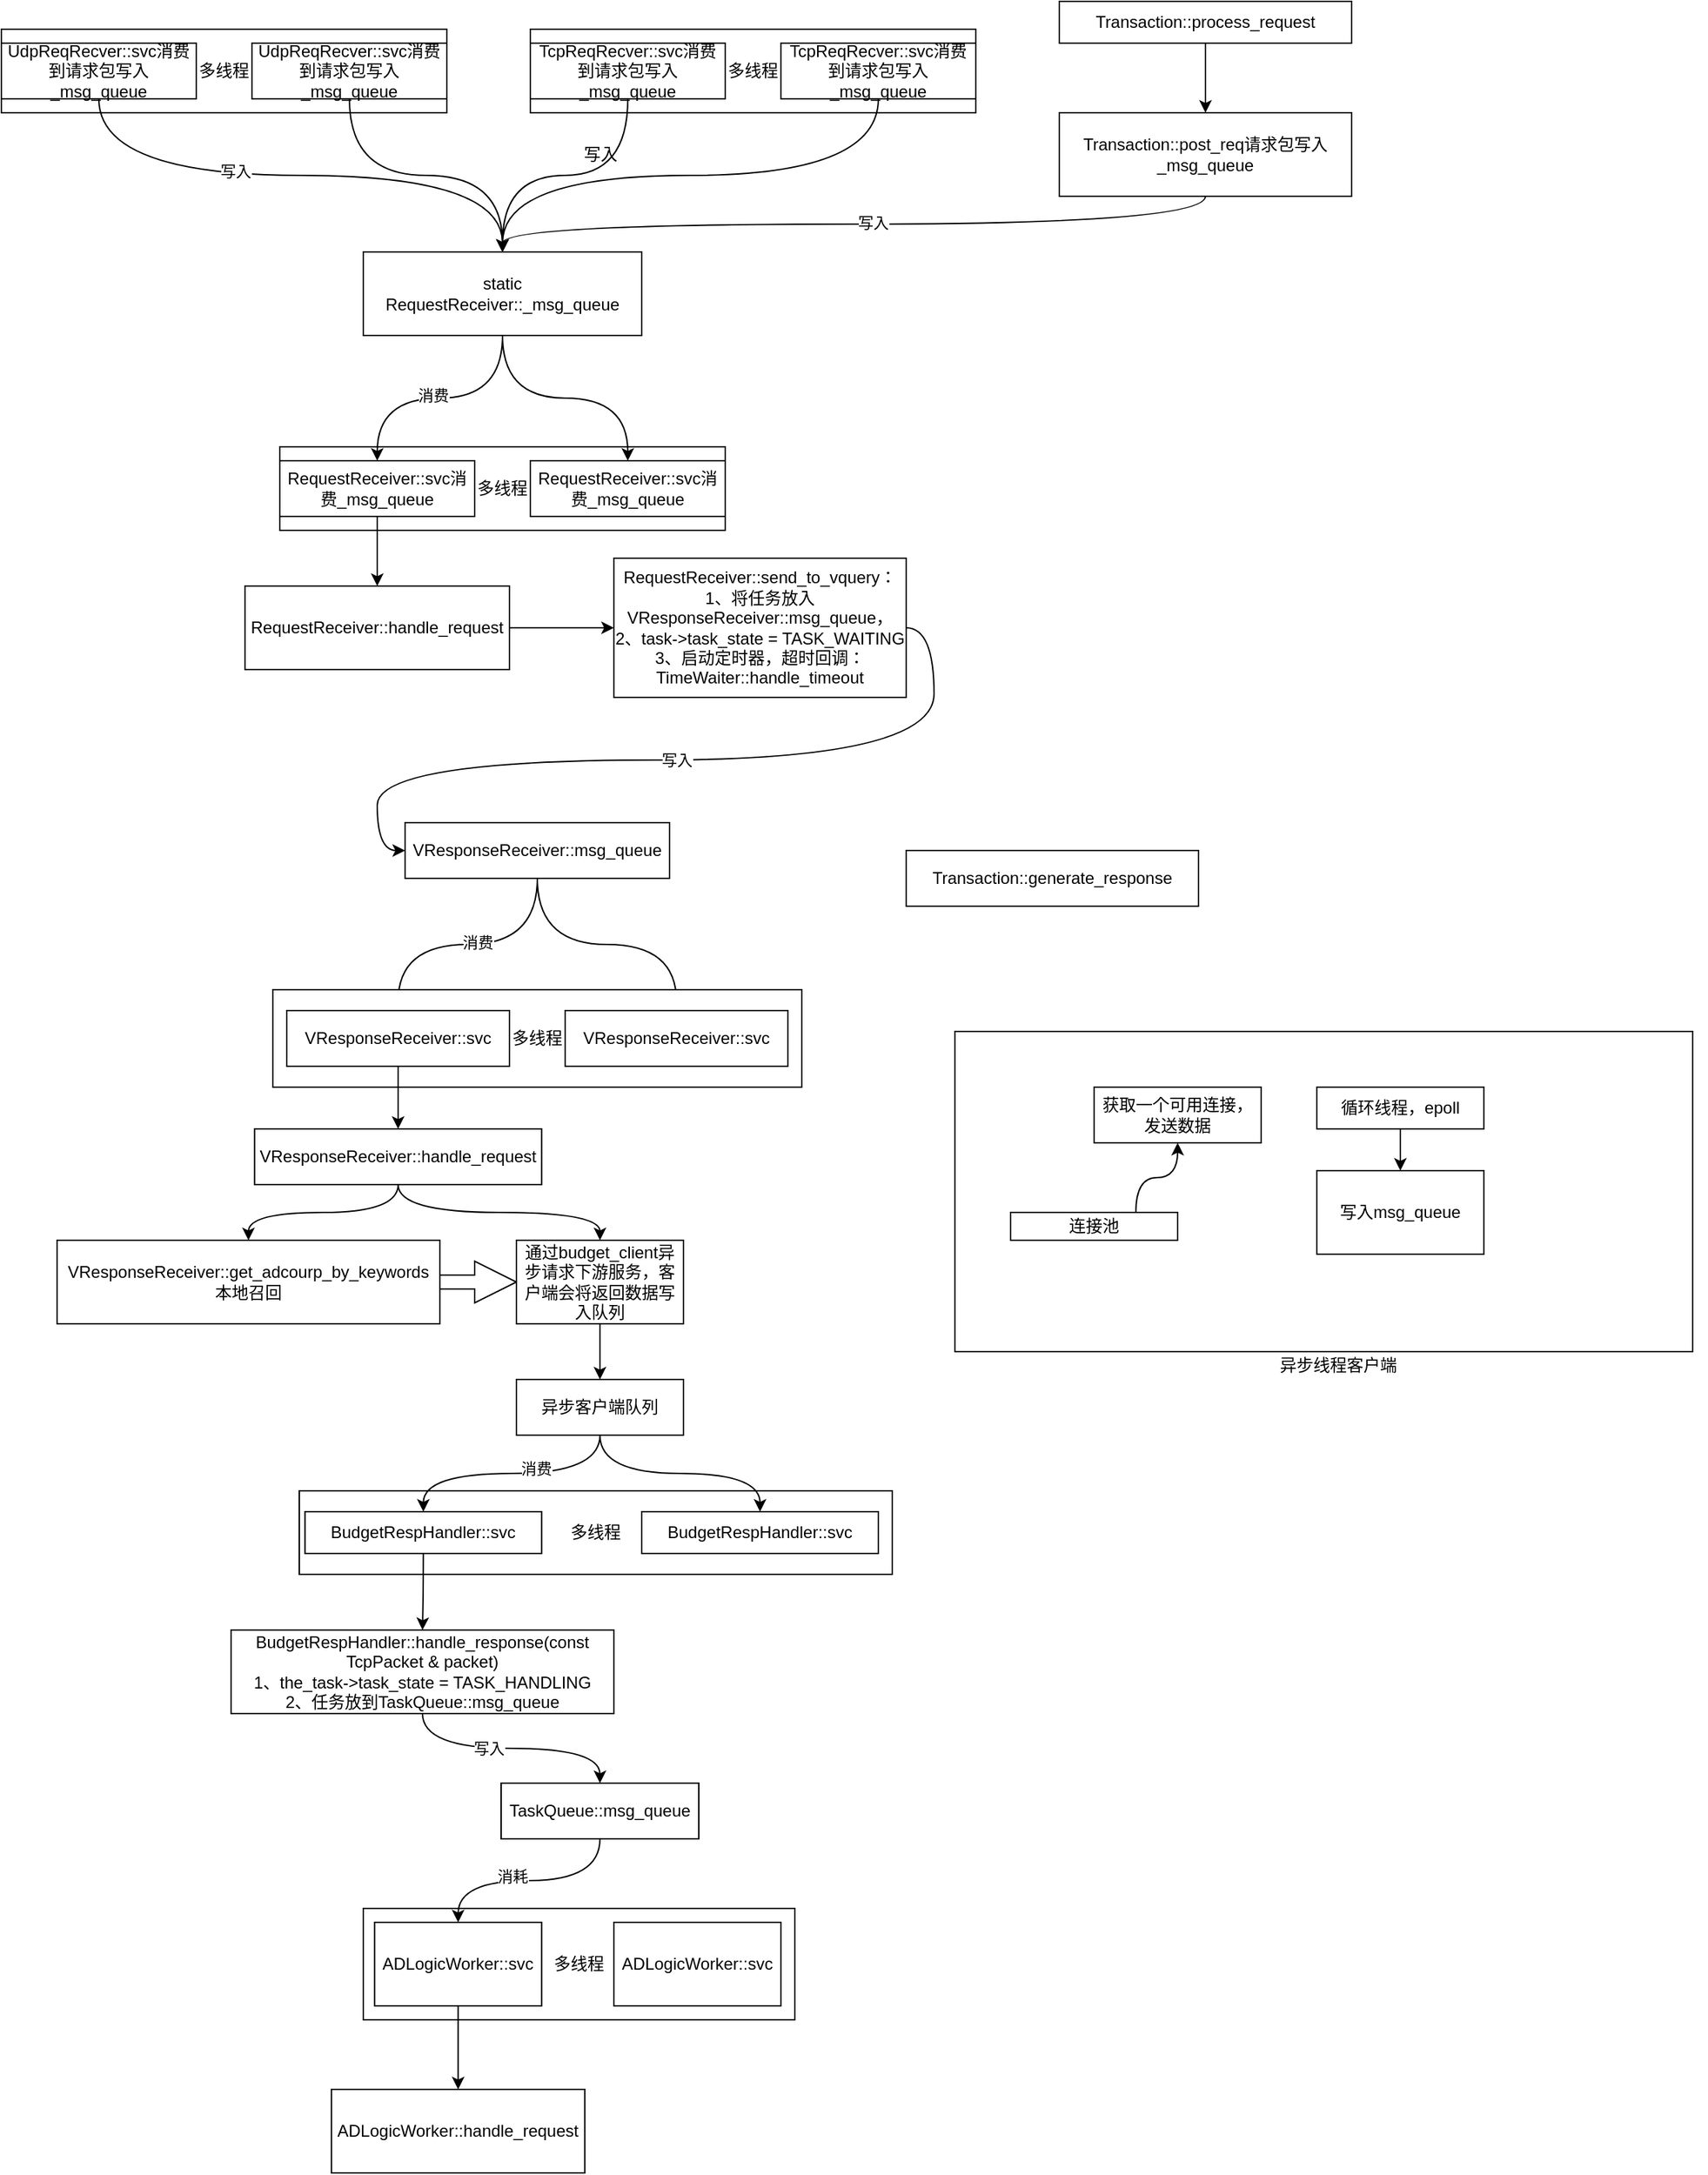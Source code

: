 <mxfile version="14.4.8" type="github">
  <diagram id="Fx6QwXPEPjkp4uTv7rv2" name="Page-1">
    <mxGraphModel dx="896" dy="589" grid="1" gridSize="10" guides="1" tooltips="1" connect="1" arrows="1" fold="1" page="1" pageScale="1" pageWidth="827" pageHeight="1169" math="0" shadow="0">
      <root>
        <mxCell id="0" />
        <mxCell id="1" parent="0" />
        <mxCell id="l63RFpIyNxdFcm16ISzL-68" value="多线程" style="rounded=0;whiteSpace=wrap;html=1;" vertex="1" parent="1">
          <mxGeometry x="340" y="1380" width="310" height="80" as="geometry" />
        </mxCell>
        <mxCell id="l63RFpIyNxdFcm16ISzL-56" value="多线程" style="rounded=0;whiteSpace=wrap;html=1;" vertex="1" parent="1">
          <mxGeometry x="294" y="1080" width="426" height="60" as="geometry" />
        </mxCell>
        <mxCell id="QAB3ZG7SXURi5DL-X-3B-6" value="多线程" style="rounded=0;whiteSpace=wrap;html=1;" parent="1" vertex="1">
          <mxGeometry x="280" y="330" width="320" height="60" as="geometry" />
        </mxCell>
        <mxCell id="l63RFpIyNxdFcm16ISzL-9" style="edgeStyle=orthogonalEdgeStyle;curved=1;rounded=0;orthogonalLoop=1;jettySize=auto;html=1;exitX=0.5;exitY=1;exitDx=0;exitDy=0;entryX=0.5;entryY=0;entryDx=0;entryDy=0;" edge="1" parent="1" source="4TioFEiaBnjqGTt7mtC3-1" target="l63RFpIyNxdFcm16ISzL-8">
          <mxGeometry relative="1" as="geometry" />
        </mxCell>
        <mxCell id="4TioFEiaBnjqGTt7mtC3-1" value="RequestReceiver::svc消费_msg_queue" style="rounded=0;whiteSpace=wrap;html=1;" parent="1" vertex="1">
          <mxGeometry x="280" y="340" width="140" height="40" as="geometry" />
        </mxCell>
        <mxCell id="QAB3ZG7SXURi5DL-X-3B-3" style="edgeStyle=orthogonalEdgeStyle;rounded=0;orthogonalLoop=1;jettySize=auto;html=1;exitX=0.5;exitY=1;exitDx=0;exitDy=0;curved=1;" parent="1" source="QAB3ZG7SXURi5DL-X-3B-1" target="4TioFEiaBnjqGTt7mtC3-1" edge="1">
          <mxGeometry relative="1" as="geometry" />
        </mxCell>
        <mxCell id="l63RFpIyNxdFcm16ISzL-21" value="消费" style="edgeLabel;html=1;align=center;verticalAlign=middle;resizable=0;points=[];" vertex="1" connectable="0" parent="QAB3ZG7SXURi5DL-X-3B-3">
          <mxGeometry x="0.056" y="-2" relative="1" as="geometry">
            <mxPoint as="offset" />
          </mxGeometry>
        </mxCell>
        <mxCell id="QAB3ZG7SXURi5DL-X-3B-5" style="edgeStyle=orthogonalEdgeStyle;rounded=0;orthogonalLoop=1;jettySize=auto;html=1;exitX=0.5;exitY=1;exitDx=0;exitDy=0;curved=1;" parent="1" source="QAB3ZG7SXURi5DL-X-3B-1" target="QAB3ZG7SXURi5DL-X-3B-4" edge="1">
          <mxGeometry relative="1" as="geometry" />
        </mxCell>
        <mxCell id="QAB3ZG7SXURi5DL-X-3B-1" value="static RequestReceiver::_msg_queue" style="rounded=0;whiteSpace=wrap;html=1;" parent="1" vertex="1">
          <mxGeometry x="340" y="190" width="200" height="60" as="geometry" />
        </mxCell>
        <mxCell id="QAB3ZG7SXURi5DL-X-3B-4" value="RequestReceiver::svc消费_msg_queue" style="rounded=0;whiteSpace=wrap;html=1;" parent="1" vertex="1">
          <mxGeometry x="460" y="340" width="140" height="40" as="geometry" />
        </mxCell>
        <mxCell id="QAB3ZG7SXURi5DL-X-3B-7" value="多线程" style="rounded=0;whiteSpace=wrap;html=1;" parent="1" vertex="1">
          <mxGeometry x="80" y="30" width="320" height="60" as="geometry" />
        </mxCell>
        <mxCell id="QAB3ZG7SXURi5DL-X-3B-11" style="edgeStyle=orthogonalEdgeStyle;rounded=0;orthogonalLoop=1;jettySize=auto;html=1;exitX=0.5;exitY=1;exitDx=0;exitDy=0;curved=1;" parent="1" source="QAB3ZG7SXURi5DL-X-3B-8" target="QAB3ZG7SXURi5DL-X-3B-1" edge="1">
          <mxGeometry relative="1" as="geometry" />
        </mxCell>
        <mxCell id="l63RFpIyNxdFcm16ISzL-17" value="写入" style="edgeLabel;html=1;align=center;verticalAlign=middle;resizable=0;points=[];" vertex="1" connectable="0" parent="QAB3ZG7SXURi5DL-X-3B-11">
          <mxGeometry x="-0.235" y="3" relative="1" as="geometry">
            <mxPoint as="offset" />
          </mxGeometry>
        </mxCell>
        <mxCell id="QAB3ZG7SXURi5DL-X-3B-8" value="UdpReqRecver::svc消费到请求包写入_msg_queue" style="rounded=0;whiteSpace=wrap;html=1;" parent="1" vertex="1">
          <mxGeometry x="80" y="40" width="140" height="40" as="geometry" />
        </mxCell>
        <mxCell id="QAB3ZG7SXURi5DL-X-3B-19" style="edgeStyle=orthogonalEdgeStyle;curved=1;rounded=0;orthogonalLoop=1;jettySize=auto;html=1;exitX=0.5;exitY=1;exitDx=0;exitDy=0;entryX=0.5;entryY=0;entryDx=0;entryDy=0;" parent="1" source="QAB3ZG7SXURi5DL-X-3B-10" target="QAB3ZG7SXURi5DL-X-3B-1" edge="1">
          <mxGeometry relative="1" as="geometry" />
        </mxCell>
        <mxCell id="QAB3ZG7SXURi5DL-X-3B-10" value="UdpReqRecver::svc消费到请求包写入_msg_queue" style="rounded=0;whiteSpace=wrap;html=1;" parent="1" vertex="1">
          <mxGeometry x="260" y="40" width="140" height="40" as="geometry" />
        </mxCell>
        <mxCell id="QAB3ZG7SXURi5DL-X-3B-14" value="多线程" style="rounded=0;whiteSpace=wrap;html=1;" parent="1" vertex="1">
          <mxGeometry x="460" y="30" width="320" height="60" as="geometry" />
        </mxCell>
        <mxCell id="QAB3ZG7SXURi5DL-X-3B-17" style="edgeStyle=orthogonalEdgeStyle;curved=1;rounded=0;orthogonalLoop=1;jettySize=auto;html=1;exitX=0.5;exitY=1;exitDx=0;exitDy=0;entryX=0.5;entryY=0;entryDx=0;entryDy=0;" parent="1" source="QAB3ZG7SXURi5DL-X-3B-15" target="QAB3ZG7SXURi5DL-X-3B-1" edge="1">
          <mxGeometry relative="1" as="geometry" />
        </mxCell>
        <mxCell id="QAB3ZG7SXURi5DL-X-3B-15" value="TcpReqRecver::svc消费到请求包写入_msg_queue" style="rounded=0;whiteSpace=wrap;html=1;" parent="1" vertex="1">
          <mxGeometry x="460" y="40" width="140" height="40" as="geometry" />
        </mxCell>
        <mxCell id="QAB3ZG7SXURi5DL-X-3B-20" style="edgeStyle=orthogonalEdgeStyle;curved=1;rounded=0;orthogonalLoop=1;jettySize=auto;html=1;exitX=0.5;exitY=1;exitDx=0;exitDy=0;entryX=0.5;entryY=0;entryDx=0;entryDy=0;" parent="1" source="QAB3ZG7SXURi5DL-X-3B-16" target="QAB3ZG7SXURi5DL-X-3B-1" edge="1">
          <mxGeometry relative="1" as="geometry" />
        </mxCell>
        <mxCell id="QAB3ZG7SXURi5DL-X-3B-16" value="TcpReqRecver::svc消费到请求包写入_msg_queue" style="rounded=0;whiteSpace=wrap;html=1;" parent="1" vertex="1">
          <mxGeometry x="640" y="40" width="140" height="40" as="geometry" />
        </mxCell>
        <mxCell id="QAB3ZG7SXURi5DL-X-3B-22" style="edgeStyle=orthogonalEdgeStyle;curved=1;rounded=0;orthogonalLoop=1;jettySize=auto;html=1;exitX=0.5;exitY=1;exitDx=0;exitDy=0;" parent="1" source="QAB3ZG7SXURi5DL-X-3B-6" target="QAB3ZG7SXURi5DL-X-3B-6" edge="1">
          <mxGeometry relative="1" as="geometry" />
        </mxCell>
        <mxCell id="l63RFpIyNxdFcm16ISzL-6" style="edgeStyle=orthogonalEdgeStyle;curved=1;rounded=0;orthogonalLoop=1;jettySize=auto;html=1;exitX=0.5;exitY=1;exitDx=0;exitDy=0;entryX=0.5;entryY=0;entryDx=0;entryDy=0;" edge="1" parent="1" source="l63RFpIyNxdFcm16ISzL-1" target="l63RFpIyNxdFcm16ISzL-4">
          <mxGeometry relative="1" as="geometry" />
        </mxCell>
        <mxCell id="l63RFpIyNxdFcm16ISzL-1" value="Transaction::process_request" style="rounded=0;whiteSpace=wrap;html=1;" vertex="1" parent="1">
          <mxGeometry x="840" y="10" width="210" height="30" as="geometry" />
        </mxCell>
        <mxCell id="l63RFpIyNxdFcm16ISzL-2" value="Transaction::generate_response" style="rounded=0;whiteSpace=wrap;html=1;" vertex="1" parent="1">
          <mxGeometry x="730" y="620" width="210" height="40" as="geometry" />
        </mxCell>
        <mxCell id="l63RFpIyNxdFcm16ISzL-7" style="edgeStyle=orthogonalEdgeStyle;curved=1;rounded=0;orthogonalLoop=1;jettySize=auto;html=1;exitX=0.5;exitY=1;exitDx=0;exitDy=0;entryX=0.5;entryY=0;entryDx=0;entryDy=0;" edge="1" parent="1" source="l63RFpIyNxdFcm16ISzL-4" target="QAB3ZG7SXURi5DL-X-3B-1">
          <mxGeometry relative="1" as="geometry" />
        </mxCell>
        <mxCell id="l63RFpIyNxdFcm16ISzL-19" value="写入" style="edgeLabel;html=1;align=center;verticalAlign=middle;resizable=0;points=[];" vertex="1" connectable="0" parent="l63RFpIyNxdFcm16ISzL-7">
          <mxGeometry x="-0.05" y="-1" relative="1" as="geometry">
            <mxPoint as="offset" />
          </mxGeometry>
        </mxCell>
        <mxCell id="l63RFpIyNxdFcm16ISzL-4" value="Transaction::post_req请求包写入_msg_queue" style="rounded=0;whiteSpace=wrap;html=1;" vertex="1" parent="1">
          <mxGeometry x="840" y="90" width="210" height="60" as="geometry" />
        </mxCell>
        <mxCell id="l63RFpIyNxdFcm16ISzL-11" style="edgeStyle=orthogonalEdgeStyle;curved=1;rounded=0;orthogonalLoop=1;jettySize=auto;html=1;exitX=1;exitY=0.5;exitDx=0;exitDy=0;" edge="1" parent="1" source="l63RFpIyNxdFcm16ISzL-8" target="l63RFpIyNxdFcm16ISzL-10">
          <mxGeometry relative="1" as="geometry" />
        </mxCell>
        <mxCell id="l63RFpIyNxdFcm16ISzL-8" value="RequestReceiver::handle_request" style="rounded=0;whiteSpace=wrap;html=1;" vertex="1" parent="1">
          <mxGeometry x="255" y="430" width="190" height="60" as="geometry" />
        </mxCell>
        <mxCell id="l63RFpIyNxdFcm16ISzL-16" value="写入" style="edgeStyle=orthogonalEdgeStyle;curved=1;rounded=0;orthogonalLoop=1;jettySize=auto;html=1;exitX=1;exitY=0.5;exitDx=0;exitDy=0;entryX=0;entryY=0.5;entryDx=0;entryDy=0;" edge="1" parent="1" source="l63RFpIyNxdFcm16ISzL-10" target="l63RFpIyNxdFcm16ISzL-13">
          <mxGeometry relative="1" as="geometry" />
        </mxCell>
        <mxCell id="l63RFpIyNxdFcm16ISzL-10" value="RequestReceiver::send_to_vquery：1、将任务放入VResponseReceiver::msg_queue，&lt;br&gt;2、task-&amp;gt;task_state = TASK_WAITING&lt;br&gt;3、启动定时器，超时回调：TimeWaiter::handle_timeout&lt;br&gt;" style="rounded=0;whiteSpace=wrap;html=1;" vertex="1" parent="1">
          <mxGeometry x="520" y="410" width="210" height="100" as="geometry" />
        </mxCell>
        <mxCell id="l63RFpIyNxdFcm16ISzL-27" style="edgeStyle=orthogonalEdgeStyle;curved=1;rounded=0;orthogonalLoop=1;jettySize=auto;html=1;exitX=0.5;exitY=1;exitDx=0;exitDy=0;" edge="1" parent="1" source="l63RFpIyNxdFcm16ISzL-13" target="l63RFpIyNxdFcm16ISzL-22">
          <mxGeometry relative="1" as="geometry" />
        </mxCell>
        <mxCell id="l63RFpIyNxdFcm16ISzL-29" value="消费" style="edgeLabel;html=1;align=center;verticalAlign=middle;resizable=0;points=[];" vertex="1" connectable="0" parent="l63RFpIyNxdFcm16ISzL-27">
          <mxGeometry x="-0.061" y="-2" relative="1" as="geometry">
            <mxPoint x="1" as="offset" />
          </mxGeometry>
        </mxCell>
        <mxCell id="l63RFpIyNxdFcm16ISzL-28" style="edgeStyle=orthogonalEdgeStyle;curved=1;rounded=0;orthogonalLoop=1;jettySize=auto;html=1;exitX=0.5;exitY=1;exitDx=0;exitDy=0;entryX=0.5;entryY=0;entryDx=0;entryDy=0;" edge="1" parent="1" source="l63RFpIyNxdFcm16ISzL-13" target="l63RFpIyNxdFcm16ISzL-25">
          <mxGeometry relative="1" as="geometry" />
        </mxCell>
        <mxCell id="l63RFpIyNxdFcm16ISzL-13" value="VResponseReceiver::msg_queue" style="rounded=0;whiteSpace=wrap;html=1;" vertex="1" parent="1">
          <mxGeometry x="370" y="600" width="190" height="40" as="geometry" />
        </mxCell>
        <mxCell id="l63RFpIyNxdFcm16ISzL-18" value="写入" style="text;html=1;align=center;verticalAlign=middle;resizable=0;points=[];autosize=1;" vertex="1" parent="1">
          <mxGeometry x="490" y="110" width="40" height="20" as="geometry" />
        </mxCell>
        <mxCell id="l63RFpIyNxdFcm16ISzL-26" value="" style="group" vertex="1" connectable="0" parent="1">
          <mxGeometry x="275" y="720" width="380" height="70" as="geometry" />
        </mxCell>
        <mxCell id="l63RFpIyNxdFcm16ISzL-24" value="多线程" style="rounded=0;whiteSpace=wrap;html=1;" vertex="1" parent="l63RFpIyNxdFcm16ISzL-26">
          <mxGeometry width="380" height="70" as="geometry" />
        </mxCell>
        <mxCell id="l63RFpIyNxdFcm16ISzL-22" value="VResponseReceiver::svc" style="rounded=0;whiteSpace=wrap;html=1;" vertex="1" parent="l63RFpIyNxdFcm16ISzL-26">
          <mxGeometry x="10" y="15" width="160" height="40" as="geometry" />
        </mxCell>
        <mxCell id="l63RFpIyNxdFcm16ISzL-25" value="VResponseReceiver::svc" style="rounded=0;whiteSpace=wrap;html=1;" vertex="1" parent="l63RFpIyNxdFcm16ISzL-26">
          <mxGeometry x="210" y="15" width="160" height="40" as="geometry" />
        </mxCell>
        <mxCell id="l63RFpIyNxdFcm16ISzL-33" style="edgeStyle=orthogonalEdgeStyle;curved=1;rounded=0;orthogonalLoop=1;jettySize=auto;html=1;exitX=0.5;exitY=1;exitDx=0;exitDy=0;entryX=0.5;entryY=0;entryDx=0;entryDy=0;" edge="1" parent="1" source="l63RFpIyNxdFcm16ISzL-30" target="l63RFpIyNxdFcm16ISzL-32">
          <mxGeometry relative="1" as="geometry" />
        </mxCell>
        <mxCell id="l63RFpIyNxdFcm16ISzL-48" style="edgeStyle=orthogonalEdgeStyle;curved=1;rounded=0;orthogonalLoop=1;jettySize=auto;html=1;exitX=0.5;exitY=1;exitDx=0;exitDy=0;entryX=0.5;entryY=0;entryDx=0;entryDy=0;" edge="1" parent="1" source="l63RFpIyNxdFcm16ISzL-30" target="l63RFpIyNxdFcm16ISzL-47">
          <mxGeometry relative="1" as="geometry" />
        </mxCell>
        <mxCell id="l63RFpIyNxdFcm16ISzL-30" value="VResponseReceiver::handle_request" style="rounded=0;whiteSpace=wrap;html=1;" vertex="1" parent="1">
          <mxGeometry x="261.88" y="820" width="206.25" height="40" as="geometry" />
        </mxCell>
        <mxCell id="l63RFpIyNxdFcm16ISzL-31" style="edgeStyle=orthogonalEdgeStyle;curved=1;rounded=0;orthogonalLoop=1;jettySize=auto;html=1;exitX=0.5;exitY=1;exitDx=0;exitDy=0;entryX=0.5;entryY=0;entryDx=0;entryDy=0;" edge="1" parent="1" source="l63RFpIyNxdFcm16ISzL-22" target="l63RFpIyNxdFcm16ISzL-30">
          <mxGeometry relative="1" as="geometry" />
        </mxCell>
        <mxCell id="l63RFpIyNxdFcm16ISzL-49" style="edgeStyle=orthogonalEdgeStyle;curved=1;rounded=0;orthogonalLoop=1;jettySize=auto;html=1;exitX=1;exitY=0.5;exitDx=0;exitDy=0;entryX=0;entryY=0.5;entryDx=0;entryDy=0;shape=arrow;" edge="1" parent="1" source="l63RFpIyNxdFcm16ISzL-32" target="l63RFpIyNxdFcm16ISzL-47">
          <mxGeometry relative="1" as="geometry" />
        </mxCell>
        <mxCell id="l63RFpIyNxdFcm16ISzL-32" value="VResponseReceiver::get_adcourp_by_keywords&lt;br&gt;本地召回" style="rounded=0;whiteSpace=wrap;html=1;" vertex="1" parent="1">
          <mxGeometry x="120.0" y="900" width="274.99" height="60" as="geometry" />
        </mxCell>
        <mxCell id="l63RFpIyNxdFcm16ISzL-46" value="" style="group" vertex="1" connectable="0" parent="1">
          <mxGeometry x="775" y="760" width="530" height="240" as="geometry" />
        </mxCell>
        <mxCell id="l63RFpIyNxdFcm16ISzL-43" value="" style="group" vertex="1" connectable="0" parent="l63RFpIyNxdFcm16ISzL-46">
          <mxGeometry width="530" height="230" as="geometry" />
        </mxCell>
        <mxCell id="l63RFpIyNxdFcm16ISzL-44" value="" style="group" vertex="1" connectable="0" parent="l63RFpIyNxdFcm16ISzL-43">
          <mxGeometry x="-10" y="-10" width="530" height="230" as="geometry" />
        </mxCell>
        <mxCell id="l63RFpIyNxdFcm16ISzL-42" value="" style="rounded=0;whiteSpace=wrap;html=1;" vertex="1" parent="l63RFpIyNxdFcm16ISzL-44">
          <mxGeometry width="530" height="230" as="geometry" />
        </mxCell>
        <mxCell id="l63RFpIyNxdFcm16ISzL-34" value="获取一个可用连接，发送数据" style="rounded=0;whiteSpace=wrap;html=1;" vertex="1" parent="l63RFpIyNxdFcm16ISzL-44">
          <mxGeometry x="100" y="40" width="120" height="40" as="geometry" />
        </mxCell>
        <mxCell id="l63RFpIyNxdFcm16ISzL-37" style="edgeStyle=orthogonalEdgeStyle;curved=1;rounded=0;orthogonalLoop=1;jettySize=auto;html=1;exitX=0.75;exitY=0;exitDx=0;exitDy=0;entryX=0.5;entryY=1;entryDx=0;entryDy=0;" edge="1" parent="l63RFpIyNxdFcm16ISzL-44" source="l63RFpIyNxdFcm16ISzL-35" target="l63RFpIyNxdFcm16ISzL-34">
          <mxGeometry relative="1" as="geometry" />
        </mxCell>
        <mxCell id="l63RFpIyNxdFcm16ISzL-35" value="连接池" style="rounded=0;whiteSpace=wrap;html=1;" vertex="1" parent="l63RFpIyNxdFcm16ISzL-44">
          <mxGeometry x="40" y="130" width="120" height="20" as="geometry" />
        </mxCell>
        <mxCell id="l63RFpIyNxdFcm16ISzL-36" value="循环线程，epoll" style="rounded=0;whiteSpace=wrap;html=1;" vertex="1" parent="l63RFpIyNxdFcm16ISzL-44">
          <mxGeometry x="260" y="40" width="120" height="30" as="geometry" />
        </mxCell>
        <mxCell id="l63RFpIyNxdFcm16ISzL-39" value="写入msg_queue" style="rounded=0;whiteSpace=wrap;html=1;" vertex="1" parent="l63RFpIyNxdFcm16ISzL-44">
          <mxGeometry x="260" y="100" width="120" height="60" as="geometry" />
        </mxCell>
        <mxCell id="l63RFpIyNxdFcm16ISzL-40" style="edgeStyle=orthogonalEdgeStyle;curved=1;rounded=0;orthogonalLoop=1;jettySize=auto;html=1;exitX=0.5;exitY=1;exitDx=0;exitDy=0;entryX=0.5;entryY=0;entryDx=0;entryDy=0;" edge="1" parent="l63RFpIyNxdFcm16ISzL-44" source="l63RFpIyNxdFcm16ISzL-36" target="l63RFpIyNxdFcm16ISzL-39">
          <mxGeometry relative="1" as="geometry" />
        </mxCell>
        <mxCell id="l63RFpIyNxdFcm16ISzL-45" value="异步线程客户端" style="text;html=1;align=center;verticalAlign=middle;resizable=0;points=[];autosize=1;" vertex="1" parent="l63RFpIyNxdFcm16ISzL-46">
          <mxGeometry x="215" y="220" width="100" height="20" as="geometry" />
        </mxCell>
        <mxCell id="l63RFpIyNxdFcm16ISzL-51" style="edgeStyle=orthogonalEdgeStyle;curved=1;rounded=0;orthogonalLoop=1;jettySize=auto;html=1;exitX=0.5;exitY=1;exitDx=0;exitDy=0;entryX=0.5;entryY=0;entryDx=0;entryDy=0;" edge="1" parent="1" source="l63RFpIyNxdFcm16ISzL-47" target="l63RFpIyNxdFcm16ISzL-50">
          <mxGeometry relative="1" as="geometry" />
        </mxCell>
        <mxCell id="l63RFpIyNxdFcm16ISzL-47" value="通过budget_client异步请求下游服务，客户端会将返回数据写入队列" style="rounded=0;whiteSpace=wrap;html=1;" vertex="1" parent="1">
          <mxGeometry x="450" y="900" width="120" height="60" as="geometry" />
        </mxCell>
        <mxCell id="l63RFpIyNxdFcm16ISzL-53" style="edgeStyle=orthogonalEdgeStyle;curved=1;rounded=0;orthogonalLoop=1;jettySize=auto;html=1;exitX=0.5;exitY=1;exitDx=0;exitDy=0;entryX=0.5;entryY=0;entryDx=0;entryDy=0;" edge="1" parent="1" source="l63RFpIyNxdFcm16ISzL-50" target="l63RFpIyNxdFcm16ISzL-52">
          <mxGeometry relative="1" as="geometry" />
        </mxCell>
        <mxCell id="l63RFpIyNxdFcm16ISzL-58" value="消费" style="edgeLabel;html=1;align=center;verticalAlign=middle;resizable=0;points=[];" vertex="1" connectable="0" parent="l63RFpIyNxdFcm16ISzL-53">
          <mxGeometry x="-0.192" y="-4" relative="1" as="geometry">
            <mxPoint as="offset" />
          </mxGeometry>
        </mxCell>
        <mxCell id="l63RFpIyNxdFcm16ISzL-55" style="edgeStyle=orthogonalEdgeStyle;curved=1;rounded=0;orthogonalLoop=1;jettySize=auto;html=1;exitX=0.5;exitY=1;exitDx=0;exitDy=0;entryX=0.5;entryY=0;entryDx=0;entryDy=0;" edge="1" parent="1" source="l63RFpIyNxdFcm16ISzL-50" target="l63RFpIyNxdFcm16ISzL-54">
          <mxGeometry relative="1" as="geometry" />
        </mxCell>
        <mxCell id="l63RFpIyNxdFcm16ISzL-50" value="异步客户端队列" style="rounded=0;whiteSpace=wrap;html=1;" vertex="1" parent="1">
          <mxGeometry x="450" y="1000" width="120" height="40" as="geometry" />
        </mxCell>
        <mxCell id="l63RFpIyNxdFcm16ISzL-60" style="edgeStyle=orthogonalEdgeStyle;curved=1;rounded=0;orthogonalLoop=1;jettySize=auto;html=1;exitX=0.5;exitY=1;exitDx=0;exitDy=0;entryX=0.5;entryY=0;entryDx=0;entryDy=0;" edge="1" parent="1" source="l63RFpIyNxdFcm16ISzL-52" target="l63RFpIyNxdFcm16ISzL-59">
          <mxGeometry relative="1" as="geometry" />
        </mxCell>
        <mxCell id="l63RFpIyNxdFcm16ISzL-52" value="BudgetRespHandler::svc" style="rounded=0;whiteSpace=wrap;html=1;" vertex="1" parent="1">
          <mxGeometry x="298.13" y="1095" width="170" height="30" as="geometry" />
        </mxCell>
        <mxCell id="l63RFpIyNxdFcm16ISzL-54" value="BudgetRespHandler::svc" style="rounded=0;whiteSpace=wrap;html=1;" vertex="1" parent="1">
          <mxGeometry x="540" y="1095" width="170" height="30" as="geometry" />
        </mxCell>
        <mxCell id="l63RFpIyNxdFcm16ISzL-62" style="edgeStyle=orthogonalEdgeStyle;curved=1;rounded=0;orthogonalLoop=1;jettySize=auto;html=1;exitX=0.5;exitY=1;exitDx=0;exitDy=0;entryX=0.5;entryY=0;entryDx=0;entryDy=0;" edge="1" parent="1" source="l63RFpIyNxdFcm16ISzL-59" target="l63RFpIyNxdFcm16ISzL-61">
          <mxGeometry relative="1" as="geometry" />
        </mxCell>
        <mxCell id="l63RFpIyNxdFcm16ISzL-65" value="写入" style="edgeLabel;html=1;align=center;verticalAlign=middle;resizable=0;points=[];" vertex="1" connectable="0" parent="l63RFpIyNxdFcm16ISzL-62">
          <mxGeometry x="-0.194" relative="1" as="geometry">
            <mxPoint x="1" as="offset" />
          </mxGeometry>
        </mxCell>
        <mxCell id="l63RFpIyNxdFcm16ISzL-59" value="BudgetRespHandler::handle_response(const TcpPacket &amp;amp; packet)&lt;br&gt;1、the_task-&amp;gt;task_state = TASK_HANDLING&lt;br&gt;2、任务放到TaskQueue::msg_queue" style="rounded=0;whiteSpace=wrap;html=1;" vertex="1" parent="1">
          <mxGeometry x="245" y="1180" width="275" height="60" as="geometry" />
        </mxCell>
        <mxCell id="l63RFpIyNxdFcm16ISzL-64" style="edgeStyle=orthogonalEdgeStyle;curved=1;rounded=0;orthogonalLoop=1;jettySize=auto;html=1;exitX=0.5;exitY=1;exitDx=0;exitDy=0;entryX=0.5;entryY=0;entryDx=0;entryDy=0;" edge="1" parent="1" source="l63RFpIyNxdFcm16ISzL-61" target="l63RFpIyNxdFcm16ISzL-63">
          <mxGeometry relative="1" as="geometry" />
        </mxCell>
        <mxCell id="l63RFpIyNxdFcm16ISzL-66" value="消耗" style="edgeLabel;html=1;align=center;verticalAlign=middle;resizable=0;points=[];" vertex="1" connectable="0" parent="l63RFpIyNxdFcm16ISzL-64">
          <mxGeometry x="0.156" y="-3" relative="1" as="geometry">
            <mxPoint as="offset" />
          </mxGeometry>
        </mxCell>
        <mxCell id="l63RFpIyNxdFcm16ISzL-61" value="TaskQueue::msg_queue" style="rounded=0;whiteSpace=wrap;html=1;" vertex="1" parent="1">
          <mxGeometry x="439" y="1290" width="142" height="40" as="geometry" />
        </mxCell>
        <mxCell id="l63RFpIyNxdFcm16ISzL-71" style="edgeStyle=orthogonalEdgeStyle;curved=1;rounded=0;orthogonalLoop=1;jettySize=auto;html=1;exitX=0.5;exitY=1;exitDx=0;exitDy=0;entryX=0.5;entryY=0;entryDx=0;entryDy=0;" edge="1" parent="1" source="l63RFpIyNxdFcm16ISzL-63" target="l63RFpIyNxdFcm16ISzL-70">
          <mxGeometry relative="1" as="geometry" />
        </mxCell>
        <mxCell id="l63RFpIyNxdFcm16ISzL-63" value="ADLogicWorker::svc" style="rounded=0;whiteSpace=wrap;html=1;" vertex="1" parent="1">
          <mxGeometry x="348.13" y="1390" width="120" height="60" as="geometry" />
        </mxCell>
        <mxCell id="l63RFpIyNxdFcm16ISzL-67" value="ADLogicWorker::svc" style="rounded=0;whiteSpace=wrap;html=1;" vertex="1" parent="1">
          <mxGeometry x="520" y="1390" width="120" height="60" as="geometry" />
        </mxCell>
        <mxCell id="l63RFpIyNxdFcm16ISzL-70" value="ADLogicWorker::handle_request" style="rounded=0;whiteSpace=wrap;html=1;" vertex="1" parent="1">
          <mxGeometry x="317.13" y="1510" width="182" height="60" as="geometry" />
        </mxCell>
      </root>
    </mxGraphModel>
  </diagram>
</mxfile>

